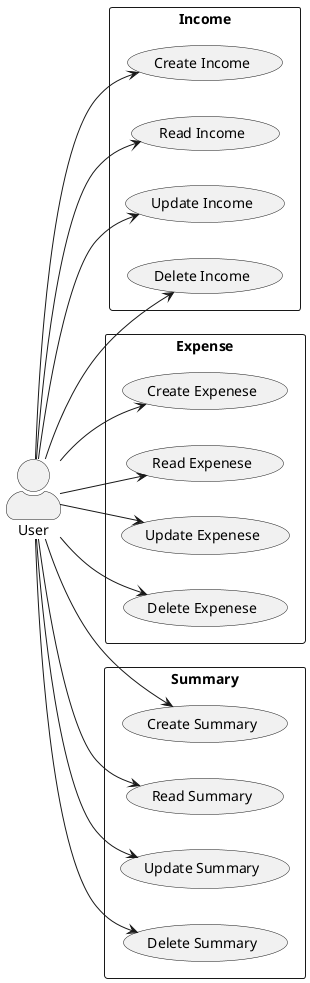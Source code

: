@startuml Use Case

skinparam actorStyle awesome
left to right direction
actor "User" as User
rectangle Income {
	usecase "Create Income" as CI
	usecase "Read Income" as RI
	usecase "Update Income" as UI
	usecase "Delete Income" as DI
}
rectangle Expense {
	usecase "Create Expenese" as CE
	usecase "Read Expenese" as RE
	usecase "Update Expenese" as UE
	usecase "Delete Expenese" as DE
}
rectangle Summary {
	usecase "Create Summary" as CS
	usecase "Read Summary" as RS
	usecase "Update Summary" as US
	usecase "Delete Summary" as DS
}
User --> CI
User --> RI
User --> UI
User --> DI
User --> CE
User --> RE
User --> UE
User --> DE
User --> CS
User --> RS
User --> US
User --> DS
@enduml